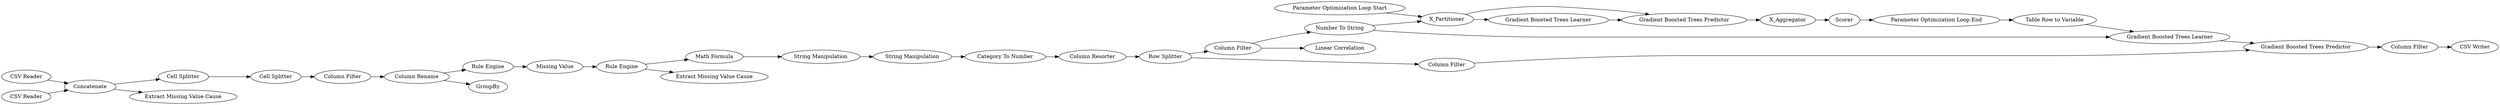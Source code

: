 digraph {
	20 -> 21
	35 -> 38
	31 -> 35
	53 -> 54
	56 -> 58
	49 -> 47
	8 -> 13
	8 -> 9
	21 -> 22
	2 -> 16
	54 -> 56
	16 -> 20
	23 -> 28
	1 -> 16
	22 -> 23
	51 -> 52
	13 -> 30
	40 -> 48
	48 -> 51
	30 -> 31
	47 -> 12
	44 -> 45
	58 -> 57
	47 -> 40
	33 -> 44
	28 -> 3
	45 -> 47
	44 -> 29
	33 -> 43
	23 -> 27
	38 -> 33
	12 -> 40
	16 -> 6
	52 -> 53
	3 -> 8
	43 -> 56
	45 -> 54
	27 [label=GroupBy]
	57 [label="CSV Writer"]
	9 [label="Extract Missing Value Cause"]
	21 [label="Cell Splitter"]
	58 [label="Column Filter"]
	8 [label="Rule Engine"]
	3 [label="Missing Value"]
	49 [label="Parameter Optimization Loop Start"]
	31 [label="String Manipulation"]
	51 [label=Scorer]
	56 [label="Gradient Boosted Trees Predictor"]
	6 [label="Extract Missing Value Cause"]
	54 [label="Gradient Boosted Trees Learner"]
	12 [label="Gradient Boosted Trees Learner"]
	16 [label=Concatenate]
	48 [label=X_Aggregator]
	1 [label="CSV Reader"]
	22 [label="Column Filter"]
	53 [label="Table Row to Variable"]
	28 [label="Rule Engine"]
	23 [label="Column Rename"]
	47 [label=X_Partitioner]
	38 [label="Column Resorter"]
	13 [label="Math Formula"]
	20 [label="Cell Splitter"]
	35 [label="Category To Number"]
	43 [label="Column Filter"]
	44 [label="Column Filter"]
	29 [label="Linear Correlation"]
	40 [label="Gradient Boosted Trees Predictor"]
	52 [label="Parameter Optimization Loop End"]
	33 [label="Row Splitter"]
	30 [label="String Manipulation"]
	2 [label="CSV Reader"]
	45 [label="Number To String"]
	rankdir=LR
}
